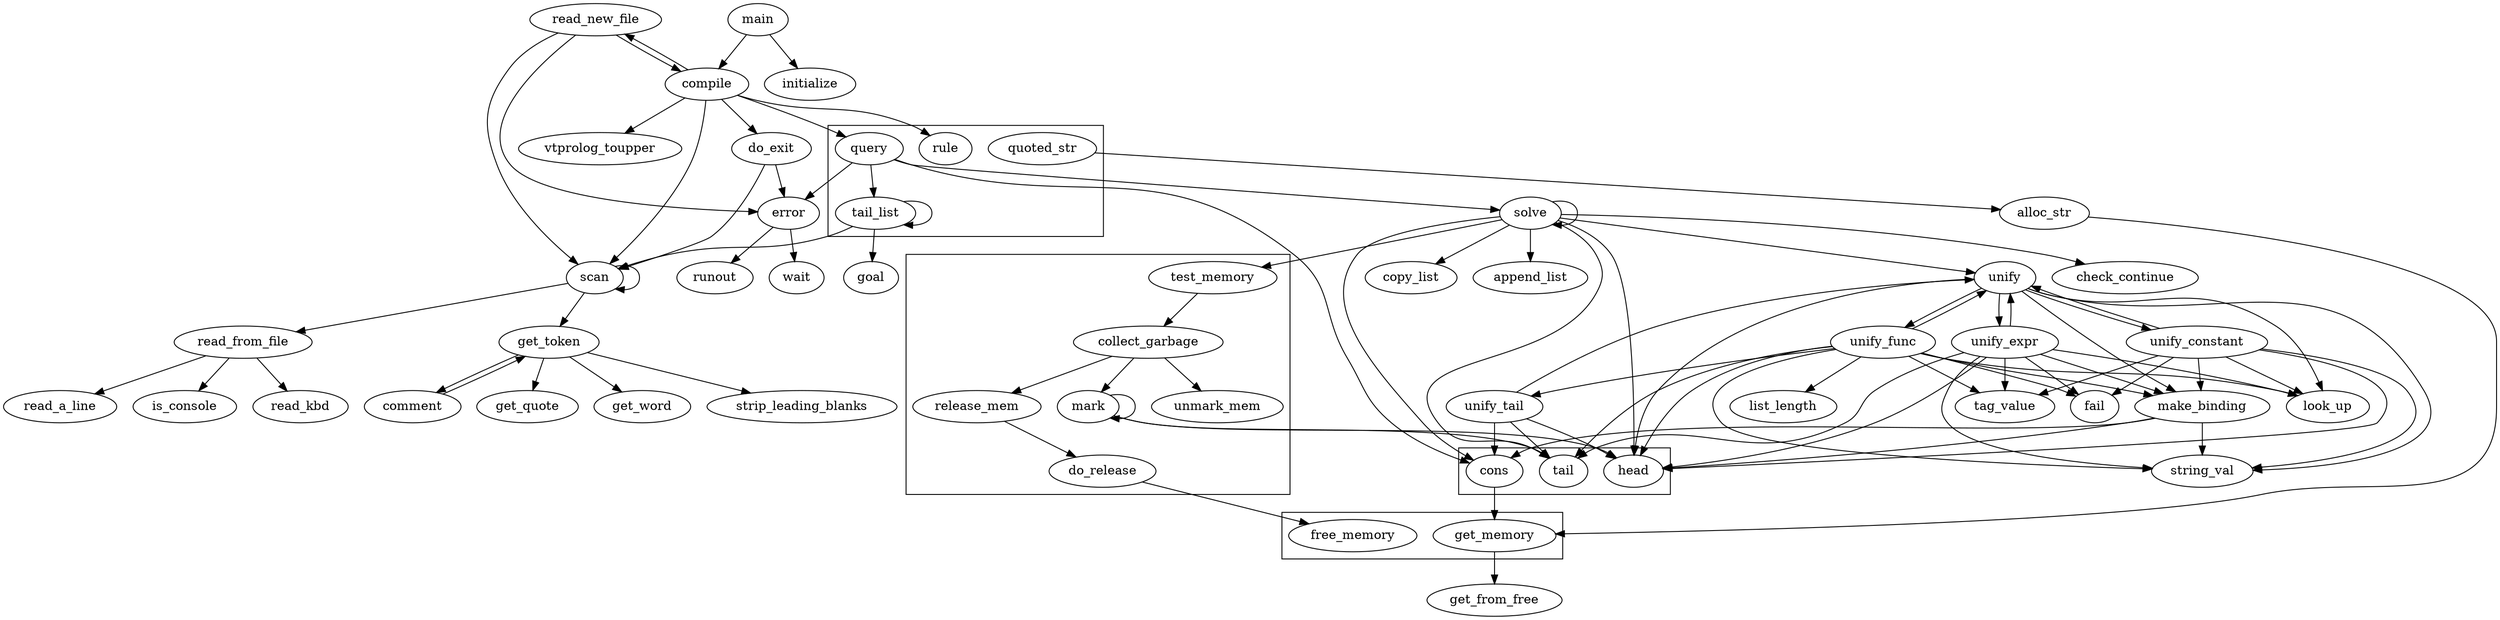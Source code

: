 digraph
{
    subgraph cluster_freelist_management {
        get_memory;
        free_memory;
    }
    subgraph cluster_basic_list_operations {
        head;
        tail;
        cons;
    }
    subgraph cluster_garbage_collection {
        test_memory;
        collect_garbage;
        unmark_mem;
        mark;
        release_mem;
        do_release;
    }

    subgraph cluster_recursive_descent {
        query;
        tail_list;
        quoted_str;
        rule;
    }

    main -> initialize;
    main -> compile;
    compile -> scan;
    compile -> query;
    compile -> read_new_file;
    compile -> vtprolog_toupper;
    compile -> do_exit;
    compile -> rule;
    scan -> get_token;
    scan -> scan;
    scan -> read_from_file;
    get_token -> strip_leading_blanks;
    get_token -> comment -> get_token;
    get_token -> get_quote;
    get_token -> get_word;
    read_from_file -> is_console;
    read_from_file -> read_kbd;
    read_from_file -> read_a_line;

    do_exit -> scan;
    do_exit -> error;
    error -> runout;
    error -> wait;
    read_new_file -> compile;
    read_new_file -> scan;
    read_new_file -> error;

    solve -> cons;
    solve -> head;
    solve -> tail;
    solve -> check_continue;
    solve -> test_memory;
    solve -> unify;
    solve -> copy_list;
    solve -> append_list;
    solve -> solve;
    unify -> unify_constant;
    unify -> look_up;
    unify -> string_val;
    unify -> head;
    unify -> make_binding;
    unify -> unify_func;
    unify -> unify_expr;
    unify_expr -> tag_value;
    unify_expr -> fail;
    unify_expr -> look_up;
    unify_expr -> string_val;
    unify_expr -> head;
    unify_expr -> make_binding;
    unify_expr -> unify;
    unify_expr -> tail;
    unify_func -> tag_value;
    unify_func -> head;
    unify_func -> fail;
    unify_func -> look_up;
    unify_func -> make_binding;
    unify_func -> unify;
    unify_func -> string_val;
    unify_func -> tail;
    unify_func -> list_length;
    unify_func -> unify_tail;
    unify_tail -> tail;
    unify_tail -> unify;
    unify_tail -> cons;
    unify_tail -> head;
    unify_constant -> tag_value;
    unify_constant -> head;
    unify_constant -> string_val;
    unify_constant -> look_up;
    unify_constant -> make_binding;
    unify_constant -> unify;
    unify_constant -> fail;
    make_binding -> string_val;
    make_binding -> head;
    make_binding -> cons;


    alloc_str -> get_memory;
    get_memory -> get_from_free;
    cons -> get_memory;
    test_memory -> collect_garbage;
    collect_garbage -> unmark_mem;
    collect_garbage -> mark;
    collect_garbage -> release_mem;
    mark -> mark;
    mark -> head;
    mark -> tail;
    release_mem -> do_release;
    do_release -> free_memory;

    query -> tail_list;
    query -> error;
    query -> cons;
    query -> solve;
    quoted_str -> alloc_str;
    rule;
    tail_list -> goal;
    tail_list -> scan;
    tail_list -> tail_list;

}
